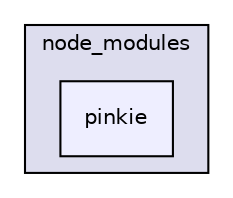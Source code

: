 digraph "gulp-src/node_modules/gulp-uglify/node_modules/gulp-util/node_modules/dateformat/node_modules/meow/node_modules/read-pkg-up/node_modules/read-pkg/node_modules/path-type/node_modules/pinkie-promise/node_modules/pinkie" {
  compound=true
  node [ fontsize="10", fontname="Helvetica"];
  edge [ labelfontsize="10", labelfontname="Helvetica"];
  subgraph clusterdir_845fba6a2e0aac476bd6ded41e0d1367 {
    graph [ bgcolor="#ddddee", pencolor="black", label="node_modules" fontname="Helvetica", fontsize="10", URL="dir_845fba6a2e0aac476bd6ded41e0d1367.html"]
  dir_02750f3ee5c4e339deea17641c0eb3ae [shape=box, label="pinkie", style="filled", fillcolor="#eeeeff", pencolor="black", URL="dir_02750f3ee5c4e339deea17641c0eb3ae.html"];
  }
}
